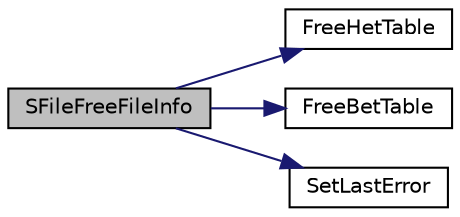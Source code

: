 digraph G
{
  edge [fontname="Helvetica",fontsize="10",labelfontname="Helvetica",labelfontsize="10"];
  node [fontname="Helvetica",fontsize="10",shape=record];
  rankdir="LR";
  Node1 [label="SFileFreeFileInfo",height=0.2,width=0.4,color="black", fillcolor="grey75", style="filled" fontcolor="black"];
  Node1 -> Node2 [color="midnightblue",fontsize="10",style="solid",fontname="Helvetica"];
  Node2 [label="FreeHetTable",height=0.2,width=0.4,color="black", fillcolor="white", style="filled",URL="$_s_base_file_table_8cpp.html#a01959b3dc86a80003a50a1483937ce7d"];
  Node1 -> Node3 [color="midnightblue",fontsize="10",style="solid",fontname="Helvetica"];
  Node3 [label="FreeBetTable",height=0.2,width=0.4,color="black", fillcolor="white", style="filled",URL="$_s_base_file_table_8cpp.html#a658272ad1160a2562532baec37512bb9"];
  Node1 -> Node4 [color="midnightblue",fontsize="10",style="solid",fontname="Helvetica"];
  Node4 [label="SetLastError",height=0.2,width=0.4,color="black", fillcolor="white", style="filled",URL="$_file_stream_8cpp.html#ae12246cf2f9f9aa8e3a6367bd9fa2aed"];
}
